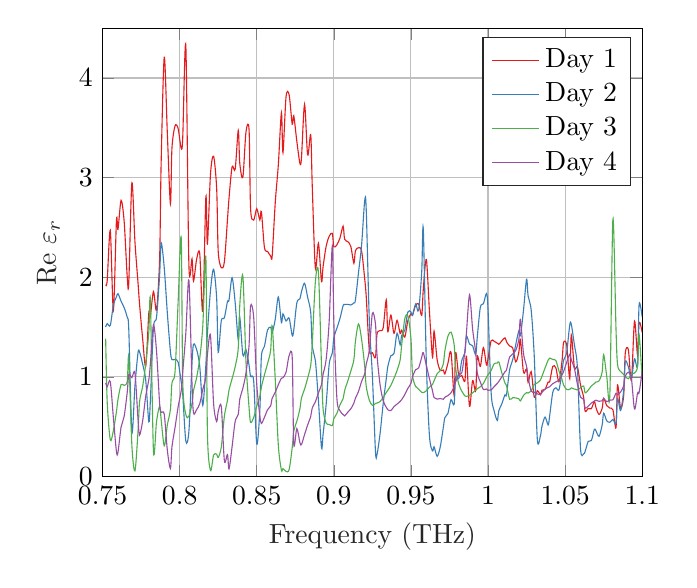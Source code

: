 % This file was created by matlab2tikz.
%
%The latest updates can be retrieved from
%  http://www.mathworks.com/matlabcentral/fileexchange/22022-matlab2tikz-matlab2tikz
%where you can also make suggestions and rate matlab2tikz.
%
\definecolor{mycolor1}{rgb}{0.894,0.102,0.11}%
\definecolor{mycolor2}{rgb}{0.216,0.494,0.722}%
\definecolor{mycolor3}{rgb}{0.302,0.686,0.29}%
\definecolor{mycolor4}{rgb}{0.596,0.306,0.639}%
\definecolor{mycolor5}{rgb}{1.0,0.498,0.0}%
\definecolor{mycolor6}{rgb}{1.0,1.0,0.2}%
\definecolor{mycolor7}{rgb}{0.651,0.337,0.157}%
\definecolor{mycolor8}{rgb}{0.969,0.506,0.749}%
%
\begin{tikzpicture}

\begin{axis}[%
xmin=0.75,
xmax=1.1,
xlabel style={font=\color{white!15!black}},
xlabel={Frequency (THz)},
ymin=0,
ymax=4.5,
ylabel style={font=\color{white!15!black}},
ylabel={Re $\varepsilon_r$},
axis background/.style={fill=white},
xmajorgrids,
ymajorgrids,
legend style={legend cell align=left, align=left, draw=white!15!black}
]
\addplot [smooth, color=mycolor1]
  table[row sep=crcr]{%
0.752	1.926\\
0.753	1.967\\
0.755	2.471\\
0.757	1.669\\
0.759	2.572\\
0.76	2.481\\
0.762	2.772\\
0.764	2.56\\
0.766	2.002\\
0.767	1.944\\
0.769	2.948\\
0.771	2.355\\
0.773	1.942\\
0.774	1.728\\
0.776	1.382\\
0.778	1.108\\
0.78	1.643\\
0.781	1.611\\
0.783	1.857\\
0.785	1.673\\
0.787	2.189\\
0.788	3.158\\
0.79	4.209\\
0.792	3.446\\
0.794	2.738\\
0.795	3.297\\
0.797	3.52\\
0.799	3.493\\
0.801	3.294\\
0.802	3.406\\
0.804	4.324\\
0.806	2.12\\
0.808	2.185\\
0.809	1.962\\
0.811	2.181\\
0.813	2.238\\
0.815	1.659\\
0.817	2.811\\
0.818	2.334\\
0.82	3.038\\
0.822	3.215\\
0.824	2.89\\
0.825	2.26\\
0.827	2.096\\
0.829	2.155\\
0.831	2.578\\
0.832	2.792\\
0.834	3.109\\
0.836	3.085\\
0.838	3.473\\
0.839	3.142\\
0.841	3.005\\
0.843	3.457\\
0.845	3.484\\
0.846	2.687\\
0.848	2.574\\
0.85	2.688\\
0.852	2.575\\
0.853	2.66\\
0.855	2.297\\
0.857	2.26\\
0.859	2.213\\
0.86	2.214\\
0.862	2.75\\
0.864	3.131\\
0.866	3.651\\
0.867	3.251\\
0.869	3.812\\
0.871	3.831\\
0.873	3.536\\
0.874	3.622\\
0.876	3.364\\
0.878	3.143\\
0.879	3.198\\
0.881	3.736\\
0.883	3.228\\
0.885	3.43\\
0.886	2.915\\
0.888	2.093\\
0.89	2.342\\
0.892	1.956\\
0.893	2.103\\
0.895	2.31\\
0.897	2.412\\
0.899	2.441\\
0.9	2.306\\
0.902	2.326\\
0.904	2.396\\
0.906	2.513\\
0.907	2.382\\
0.909	2.358\\
0.911	2.31\\
0.913	2.14\\
0.914	2.267\\
0.916	2.296\\
0.918	2.264\\
0.92	1.986\\
0.921	1.808\\
0.923	1.27\\
0.925	1.243\\
0.927	1.196\\
0.928	1.431\\
0.93	1.465\\
0.932	1.492\\
0.934	1.773\\
0.935	1.453\\
0.937	1.62\\
0.939	1.437\\
0.941	1.568\\
0.943	1.434\\
0.944	1.469\\
0.946	1.399\\
0.948	1.563\\
0.95	1.634\\
0.951	1.62\\
0.953	1.717\\
0.955	1.733\\
0.957	1.618\\
0.958	1.875\\
0.96	2.178\\
0.962	1.66\\
0.964	1.195\\
0.965	1.46\\
0.967	1.172\\
0.969	1.065\\
0.971	1.069\\
0.972	1.029\\
0.974	1.138\\
0.976	1.249\\
0.978	0.815\\
0.979	1.245\\
0.981	1.014\\
0.983	1.015\\
0.985	0.957\\
0.986	1.208\\
0.988	0.704\\
0.99	0.963\\
0.992	0.86\\
0.993	1.206\\
0.995	1.106\\
0.997	1.294\\
0.999	1.119\\
1.0	1.183\\
1.002	1.363\\
1.004	1.357\\
1.006	1.338\\
1.007	1.327\\
1.009	1.363\\
1.011	1.392\\
1.012	1.352\\
1.014	1.31\\
1.016	1.291\\
1.018	1.151\\
1.02	1.25\\
1.021	1.377\\
1.023	1.047\\
1.025	1.08\\
1.026	0.945\\
1.028	1.053\\
1.03	0.796\\
1.032	0.861\\
1.034	0.821\\
1.035	0.867\\
1.037	0.875\\
1.039	0.949\\
1.04	0.952\\
1.042	1.106\\
1.044	1.09\\
1.046	0.952\\
1.048	1.161\\
1.049	1.345\\
1.051	1.32\\
1.053	0.983\\
1.054	1.421\\
1.056	1.094\\
1.058	1.098\\
1.06	0.919\\
1.062	0.797\\
1.063	0.655\\
1.065	0.684\\
1.067	0.681\\
1.069	0.753\\
1.07	0.692\\
1.072	0.623\\
1.074	0.683\\
1.075	0.785\\
1.077	0.712\\
1.079	0.687\\
1.081	0.67\\
1.083	0.49\\
1.084	0.92\\
1.086	0.685\\
1.088	0.816\\
1.089	1.237\\
1.091	1.275\\
1.093	0.965\\
1.095	1.561\\
1.097	1.216\\
1.098	1.548\\
1.1	1.446\\
};
\addlegendentry{Day 1}

\addplot [smooth, color=mycolor2]
  table[row sep=crcr]{%
0.752	1.501\\
0.753	1.535\\
0.755	1.517\\
0.757	1.72\\
0.759	1.804\\
0.76	1.836\\
0.762	1.76\\
0.764	1.695\\
0.766	1.597\\
0.767	1.474\\
0.769	0.449\\
0.771	0.911\\
0.773	1.243\\
0.774	1.249\\
0.776	1.128\\
0.778	0.965\\
0.78	0.549\\
0.781	0.763\\
0.783	1.493\\
0.785	1.6\\
0.787	2.022\\
0.788	2.347\\
0.79	2.095\\
0.792	1.642\\
0.794	1.255\\
0.795	1.174\\
0.797	1.175\\
0.799	1.148\\
0.801	0.95\\
0.802	0.822\\
0.804	0.355\\
0.806	0.456\\
0.808	1.137\\
0.809	1.328\\
0.811	1.274\\
0.813	1.11\\
0.815	0.714\\
0.817	1.123\\
0.818	1.437\\
0.82	1.869\\
0.822	2.081\\
0.824	1.789\\
0.825	1.245\\
0.827	1.565\\
0.829	1.594\\
0.831	1.756\\
0.832	1.771\\
0.834	1.995\\
0.836	1.745\\
0.838	1.369\\
0.839	1.599\\
0.841	1.219\\
0.843	1.272\\
0.845	1.119\\
0.846	1.004\\
0.848	0.961\\
0.85	0.327\\
0.852	0.664\\
0.853	1.203\\
0.855	1.307\\
0.857	1.471\\
0.859	1.499\\
0.86	1.445\\
0.862	1.579\\
0.864	1.802\\
0.866	1.544\\
0.867	1.633\\
0.869	1.561\\
0.871	1.59\\
0.873	1.416\\
0.874	1.47\\
0.876	1.743\\
0.878	1.785\\
0.879	1.855\\
0.881	1.94\\
0.883	1.799\\
0.885	1.646\\
0.886	1.302\\
0.888	1.167\\
0.89	0.764\\
0.892	0.287\\
0.893	0.42\\
0.895	0.722\\
0.897	1.13\\
0.899	1.24\\
0.9	1.394\\
0.902	1.49\\
0.904	1.588\\
0.906	1.715\\
0.907	1.727\\
0.909	1.728\\
0.911	1.722\\
0.913	1.743\\
0.914	1.772\\
0.916	2.048\\
0.918	2.324\\
0.92	2.768\\
0.921	2.681\\
0.923	1.569\\
0.925	1.01\\
0.927	0.25\\
0.928	0.222\\
0.93	0.433\\
0.932	0.732\\
0.934	0.982\\
0.935	1.104\\
0.937	1.213\\
0.939	1.235\\
0.941	1.438\\
0.943	1.321\\
0.944	1.417\\
0.946	1.468\\
0.948	1.651\\
0.95	1.653\\
0.951	1.615\\
0.953	1.73\\
0.955	1.67\\
0.957	2.058\\
0.958	2.487\\
0.96	1.139\\
0.962	0.41\\
0.964	0.257\\
0.965	0.299\\
0.967	0.203\\
0.969	0.297\\
0.971	0.493\\
0.972	0.591\\
0.974	0.634\\
0.976	0.772\\
0.978	0.723\\
0.979	1.001\\
0.981	0.982\\
0.983	1.167\\
0.985	1.242\\
0.986	1.409\\
0.988	1.33\\
0.99	1.312\\
0.992	1.223\\
0.993	1.395\\
0.995	1.698\\
0.997	1.734\\
0.999	1.837\\
1.0	1.68\\
1.002	0.845\\
1.004	0.657\\
1.006	0.563\\
1.007	0.66\\
1.009	0.732\\
1.011	0.82\\
1.012	0.823\\
1.014	1.071\\
1.016	1.172\\
1.018	1.326\\
1.02	1.462\\
1.021	1.413\\
1.023	1.668\\
1.025	1.981\\
1.026	1.812\\
1.028	1.669\\
1.03	1.204\\
1.032	0.368\\
1.034	0.41\\
1.035	0.505\\
1.037	0.597\\
1.039	0.518\\
1.04	0.612\\
1.042	0.845\\
1.044	0.891\\
1.046	0.87\\
1.048	1.055\\
1.049	1.167\\
1.051	1.246\\
1.053	1.521\\
1.054	1.528\\
1.056	1.324\\
1.058	1.088\\
1.06	0.278\\
1.062	0.228\\
1.063	0.252\\
1.065	0.353\\
1.067	0.361\\
1.069	0.475\\
1.07	0.459\\
1.072	0.404\\
1.074	0.516\\
1.075	0.635\\
1.077	0.559\\
1.079	0.545\\
1.081	0.573\\
1.083	0.534\\
1.084	0.784\\
1.086	0.662\\
1.088	0.867\\
1.089	1.153\\
1.091	1.102\\
1.093	0.985\\
1.095	1.182\\
1.097	1.115\\
1.098	1.73\\
1.1	1.6\\
};
\addlegendentry{Day 2}

\addplot [smooth, color=mycolor3]
  table[row sep=crcr]{%
0.752	1.385\\
0.753	0.748\\
0.755	0.368\\
0.757	0.46\\
0.759	0.652\\
0.76	0.776\\
0.762	0.922\\
0.764	0.915\\
0.766	0.954\\
0.767	1.193\\
0.769	0.314\\
0.771	0.057\\
0.773	0.458\\
0.774	0.753\\
0.776	0.905\\
0.778	1.131\\
0.78	1.451\\
0.781	1.765\\
0.783	0.255\\
0.785	0.553\\
0.787	0.706\\
0.788	0.572\\
0.79	0.308\\
0.792	0.517\\
0.794	0.675\\
0.795	0.939\\
0.797	1.052\\
0.799	1.75\\
0.801	2.396\\
0.802	0.951\\
0.804	0.622\\
0.806	0.607\\
0.808	0.733\\
0.809	0.863\\
0.811	0.993\\
0.813	1.184\\
0.815	1.511\\
0.817	2.193\\
0.818	0.443\\
0.82	0.062\\
0.822	0.216\\
0.824	0.224\\
0.825	0.192\\
0.827	0.295\\
0.829	0.606\\
0.831	0.764\\
0.832	0.868\\
0.834	0.982\\
0.836	1.102\\
0.838	1.287\\
0.839	1.722\\
0.841	2.011\\
0.843	1.154\\
0.845	0.694\\
0.846	0.543\\
0.848	0.592\\
0.85	0.707\\
0.852	0.805\\
0.853	0.898\\
0.855	1.021\\
0.857	1.134\\
0.859	1.265\\
0.86	1.511\\
0.862	0.974\\
0.864	0.311\\
0.866	0.064\\
0.867	0.08\\
0.869	0.051\\
0.871	0.07\\
0.873	0.29\\
0.874	0.457\\
0.876	0.555\\
0.878	0.681\\
0.879	0.788\\
0.881	0.878\\
0.883	0.987\\
0.885	1.117\\
0.886	1.33\\
0.888	1.951\\
0.89	2.052\\
0.892	1.105\\
0.893	0.684\\
0.895	0.536\\
0.897	0.524\\
0.899	0.511\\
0.9	0.581\\
0.902	0.635\\
0.904	0.72\\
0.906	0.782\\
0.907	0.864\\
0.909	0.957\\
0.911	1.058\\
0.913	1.173\\
0.914	1.358\\
0.916	1.532\\
0.918	1.377\\
0.92	1.109\\
0.921	0.905\\
0.923	0.767\\
0.925	0.715\\
0.927	0.733\\
0.928	0.738\\
0.93	0.753\\
0.932	0.793\\
0.934	0.843\\
0.935	0.866\\
0.937	0.916\\
0.939	0.986\\
0.941	1.065\\
0.943	1.17\\
0.944	1.321\\
0.946	1.583\\
0.948	1.614\\
0.95	1.387\\
0.951	1.023\\
0.953	0.905\\
0.955	0.877\\
0.957	0.845\\
0.958	0.842\\
0.96	0.861\\
0.962	0.898\\
0.964	0.924\\
0.965	0.961\\
0.967	1.031\\
0.969	1.062\\
0.971	1.129\\
0.972	1.261\\
0.974	1.409\\
0.976	1.449\\
0.978	1.327\\
0.979	1.088\\
0.981	0.929\\
0.983	0.857\\
0.985	0.809\\
0.986	0.804\\
0.988	0.816\\
0.99	0.84\\
0.992	0.869\\
0.993	0.881\\
0.995	0.901\\
0.997	0.934\\
0.999	0.996\\
1.0	1.022\\
1.002	1.064\\
1.004	1.133\\
1.006	1.139\\
1.007	1.151\\
1.009	1.038\\
1.011	0.937\\
1.012	0.913\\
1.014	0.776\\
1.016	0.792\\
1.018	0.789\\
1.02	0.78\\
1.021	0.759\\
1.023	0.814\\
1.025	0.842\\
1.026	0.838\\
1.028	0.862\\
1.03	0.925\\
1.032	0.94\\
1.034	0.969\\
1.035	1.007\\
1.037	1.09\\
1.039	1.169\\
1.04	1.189\\
1.042	1.175\\
1.044	1.164\\
1.046	1.06\\
1.048	0.974\\
1.049	0.919\\
1.051	0.873\\
1.053	0.876\\
1.054	0.89\\
1.056	0.878\\
1.058	0.869\\
1.06	0.891\\
1.062	0.909\\
1.063	0.84\\
1.065	0.867\\
1.067	0.909\\
1.069	0.933\\
1.07	0.949\\
1.072	0.96\\
1.074	1.048\\
1.075	1.224\\
1.077	1.007\\
1.079	0.817\\
1.081	2.585\\
1.083	1.482\\
1.084	1.125\\
1.086	1.054\\
1.088	1.025\\
1.089	1.005\\
1.091	0.981\\
1.093	1.029\\
1.095	1.039\\
1.097	1.106\\
1.098	1.422\\
1.1	0.964\\
};
\addlegendentry{Day 3}

\addplot [smooth, color=mycolor4]
  table[row sep=crcr]{%
0.752	0.94\\
0.753	0.903\\
0.755	0.952\\
0.757	0.591\\
0.759	0.25\\
0.76	0.244\\
0.762	0.496\\
0.764	0.604\\
0.766	0.847\\
0.767	1.022\\
0.769	0.993\\
0.771	1.038\\
0.773	0.571\\
0.774	0.416\\
0.776	0.56\\
0.778	0.809\\
0.78	0.974\\
0.781	1.129\\
0.783	1.523\\
0.785	1.257\\
0.787	0.734\\
0.788	0.645\\
0.79	0.625\\
0.792	0.265\\
0.794	0.081\\
0.795	0.299\\
0.797	0.492\\
0.799	0.699\\
0.801	0.863\\
0.802	1.051\\
0.804	1.44\\
0.806	1.97\\
0.808	0.934\\
0.809	0.637\\
0.811	0.672\\
0.813	0.73\\
0.815	0.874\\
0.817	0.997\\
0.818	1.223\\
0.82	1.414\\
0.822	0.734\\
0.824	0.552\\
0.825	0.652\\
0.827	0.701\\
0.829	0.159\\
0.831	0.221\\
0.832	0.076\\
0.834	0.299\\
0.836	0.553\\
0.838	0.624\\
0.839	0.778\\
0.841	0.886\\
0.843	1.039\\
0.845	1.315\\
0.846	1.713\\
0.848	1.599\\
0.85	0.928\\
0.852	0.61\\
0.853	0.533\\
0.855	0.595\\
0.857	0.67\\
0.859	0.709\\
0.86	0.786\\
0.862	0.846\\
0.864	0.922\\
0.866	0.987\\
0.867	0.992\\
0.869	1.047\\
0.871	1.213\\
0.873	1.196\\
0.874	0.326\\
0.876	0.482\\
0.878	0.339\\
0.879	0.32\\
0.881	0.421\\
0.883	0.517\\
0.885	0.604\\
0.886	0.688\\
0.888	0.749\\
0.89	0.84\\
0.892	0.923\\
0.893	1.024\\
0.895	1.175\\
0.897	1.566\\
0.899	2.316\\
0.9	1.559\\
0.902	0.78\\
0.904	0.66\\
0.906	0.622\\
0.907	0.609\\
0.909	0.645\\
0.911	0.679\\
0.913	0.737\\
0.914	0.787\\
0.916	0.854\\
0.918	0.955\\
0.92	1.03\\
0.921	1.128\\
0.923	1.267\\
0.925	1.64\\
0.927	1.53\\
0.928	1.218\\
0.93	0.92\\
0.932	0.761\\
0.934	0.695\\
0.935	0.67\\
0.937	0.662\\
0.939	0.702\\
0.941	0.727\\
0.943	0.754\\
0.944	0.772\\
0.946	0.822\\
0.948	0.884\\
0.95	0.935\\
0.951	1.0\\
0.953	1.071\\
0.955	1.091\\
0.957	1.198\\
0.958	1.243\\
0.96	1.114\\
0.962	0.982\\
0.964	0.86\\
0.965	0.792\\
0.967	0.777\\
0.969	0.783\\
0.971	0.776\\
0.972	0.796\\
0.974	0.813\\
0.976	0.841\\
0.978	0.9\\
0.979	0.949\\
0.981	1.027\\
0.983	1.042\\
0.985	1.261\\
0.986	1.442\\
0.988	1.824\\
0.99	1.48\\
0.992	1.247\\
0.993	1.042\\
0.995	0.949\\
0.997	0.874\\
0.999	0.879\\
1.0	0.865\\
1.002	0.87\\
1.004	0.903\\
1.006	0.934\\
1.007	0.954\\
1.009	1.002\\
1.011	1.052\\
1.012	1.071\\
1.014	1.2\\
1.016	1.231\\
1.018	1.267\\
1.02	1.378\\
1.021	1.578\\
1.023	1.234\\
1.025	1.109\\
1.026	0.994\\
1.028	0.858\\
1.03	0.846\\
1.032	0.829\\
1.034	0.822\\
1.035	0.844\\
1.037	0.878\\
1.039	0.895\\
1.04	0.901\\
1.042	0.932\\
1.044	0.95\\
1.046	0.966\\
1.048	1.022\\
1.049	1.053\\
1.051	1.146\\
1.053	1.226\\
1.054	1.171\\
1.056	1.087\\
1.058	0.925\\
1.06	0.797\\
1.062	0.775\\
1.063	0.686\\
1.065	0.706\\
1.067	0.737\\
1.069	0.758\\
1.07	0.766\\
1.072	0.755\\
1.074	0.76\\
1.075	0.784\\
1.077	0.751\\
1.079	0.768\\
1.081	0.771\\
1.083	0.836\\
1.084	0.821\\
1.086	0.848\\
1.088	0.912\\
1.089	1.007\\
1.091	1.047\\
1.093	0.983\\
1.095	0.677\\
1.097	0.838\\
1.098	0.843\\
1.1	1.056\\
};
\addlegendentry{Day 4}

\end{axis}
\end{tikzpicture}%
